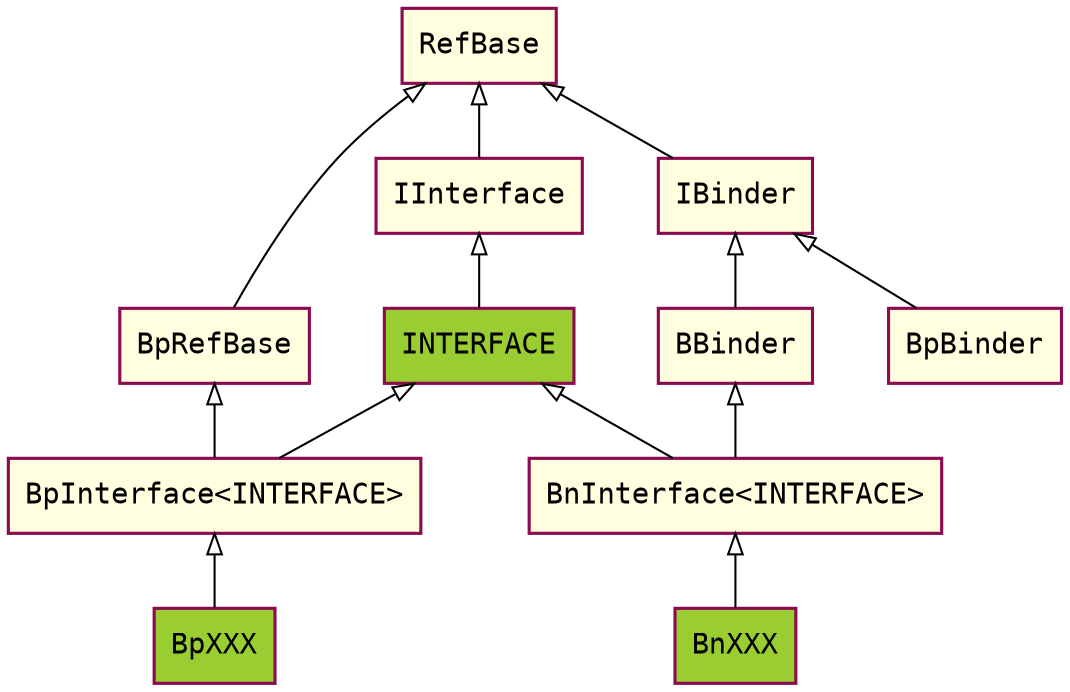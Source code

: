 digraph G {
    rankdir=BT;
    nodesep=.5
    node [shape=rectangle, fontname=Consolas, color=deeppink4,
          style=filled, fillcolor=lightyellow, penwidth=1.5];
    edge [arrowhead=onormal];
    
    
    
    { rank = same; IBinder; IInterface; }
    { rank = same; BpRefBase; BBinder; BpBinder }
    { rank = same; "BpInterface<INTERFACE>"; "BnInterface<INTERFACE>"; }
    { rank = same; BpXXX; BnXXX; }
    
    "BpInterface<INTERFACE>" -> BpRefBase -> RefBase;
    "BpInterface<INTERFACE>" -> INTERFACE -> IInterface -> RefBase;
    "BnInterface<INTERFACE>" -> BBinder -> IBinder -> RefBase;
    "BnInterface<INTERFACE>" -> INTERFACE;
    BpBinder -> IBinder;
    BpXXX -> "BpInterface<INTERFACE>";
    BnXXX -> "BnInterface<INTERFACE>";
    //BpRefBase -> INTERFACE[style=invis];
    
    // group attr of node for vertical alignment
    RefBase[group=g0];
    IInterface[group=g0];
    INTERFACE [fillcolor=yellowgreen, group=g0];
    BpRefBase[group=g1];
    "BpInterface<INTERFACE>"[group=g1];
    BpXXX [fillcolor=yellowgreen, group=g1];
    IBinder[group=g2];
    BBinder[group=g2];
    "BnInterface<INTERFACE>"[group=g2];
    BnXXX [fillcolor=yellowgreen, group=g2];
}